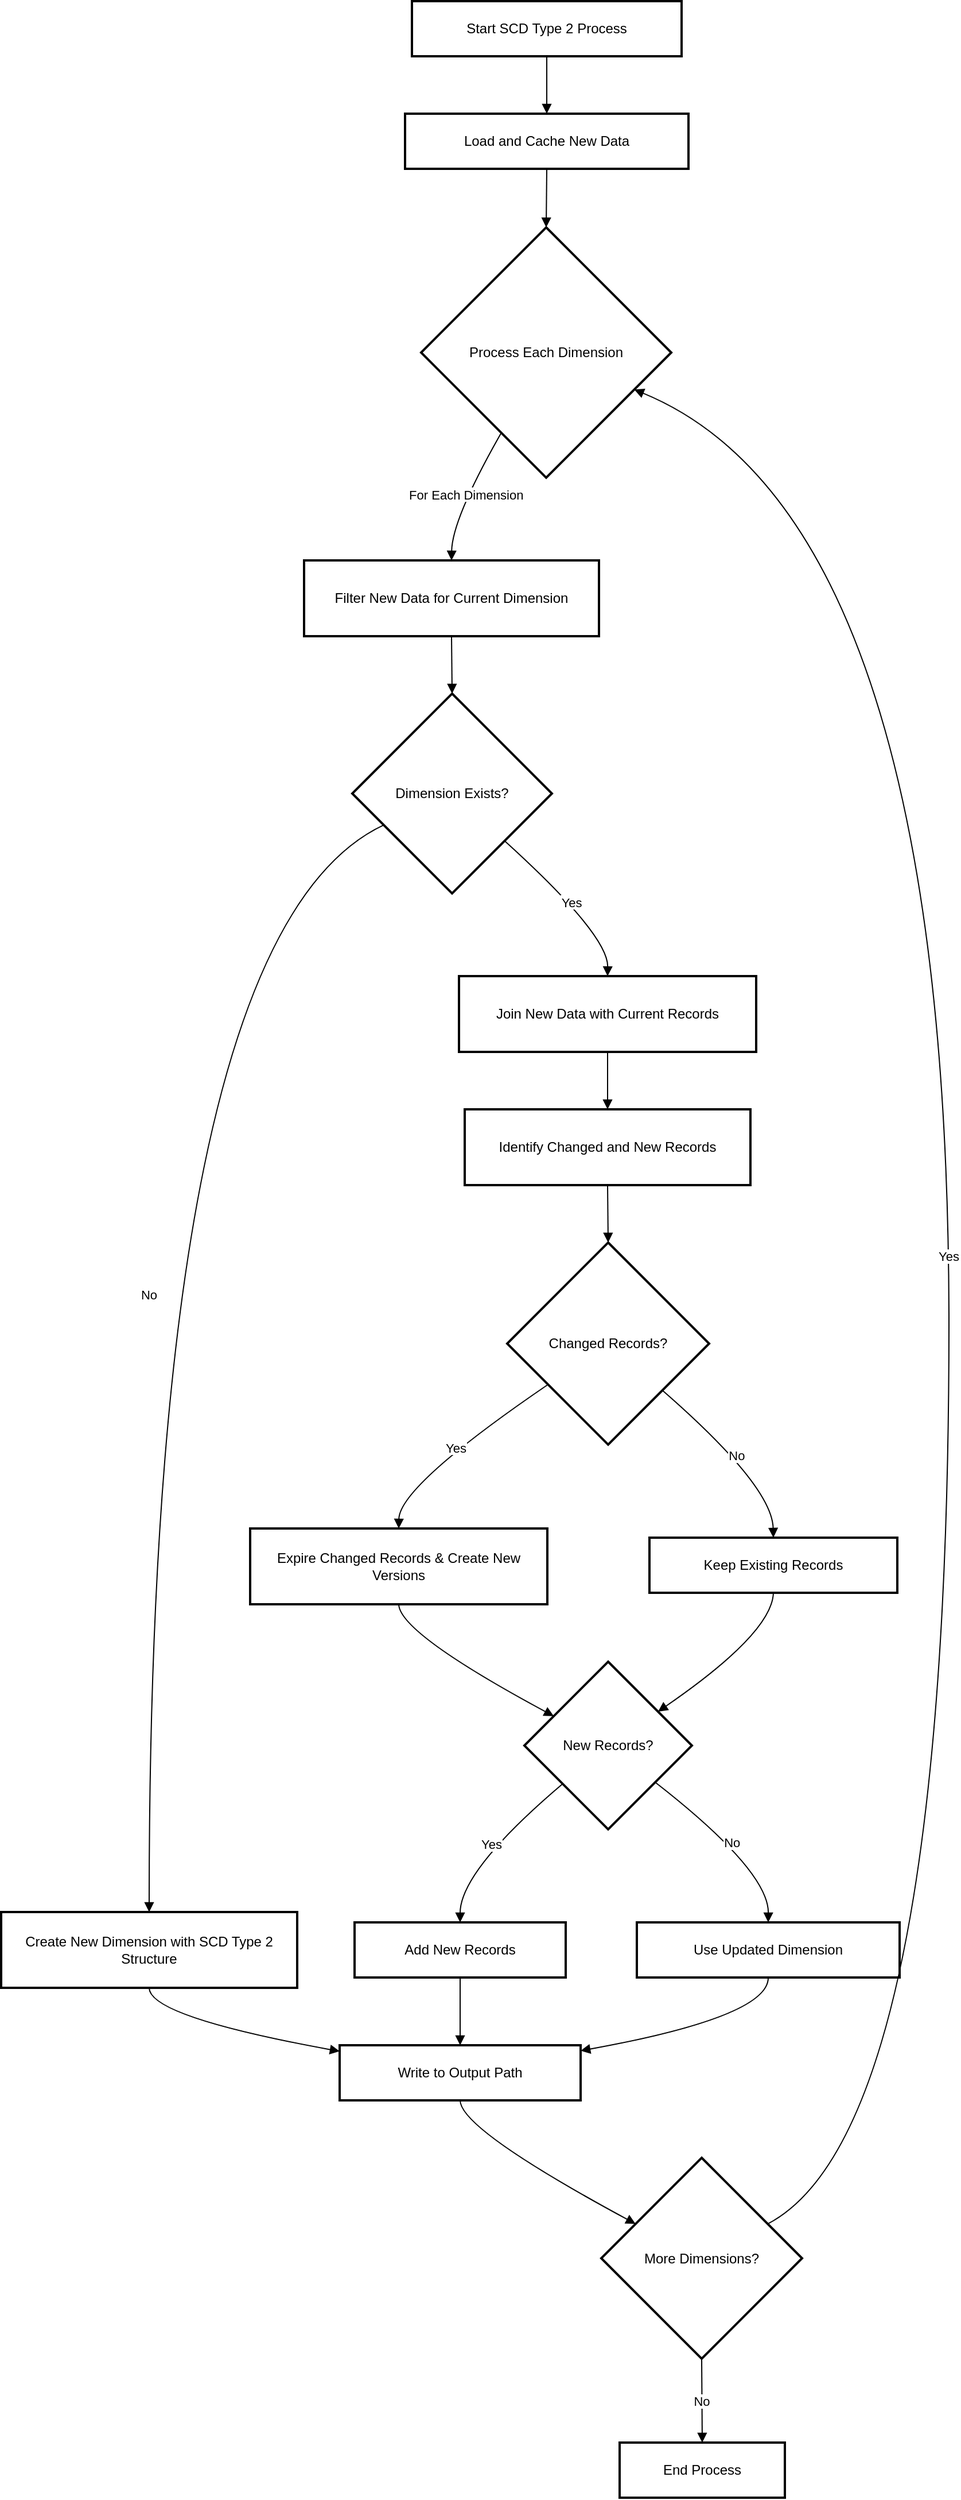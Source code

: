 <mxfile version="25.0.2">
  <diagram name="Page-1" id="wNcMuca9kNsyZNPi4Zpo">
    <mxGraphModel dx="1290" dy="621" grid="1" gridSize="10" guides="1" tooltips="1" connect="1" arrows="1" fold="1" page="1" pageScale="1" pageWidth="850" pageHeight="1100" math="0" shadow="0">
      <root>
        <mxCell id="0" />
        <mxCell id="1" parent="0" />
        <mxCell id="67M6qlhTAgJq65YPq9nf-1" value="Start SCD Type 2 Process" style="whiteSpace=wrap;strokeWidth=2;" vertex="1" parent="1">
          <mxGeometry x="378" y="20" width="235" height="48" as="geometry" />
        </mxCell>
        <mxCell id="67M6qlhTAgJq65YPq9nf-2" value="Load and Cache New Data" style="whiteSpace=wrap;strokeWidth=2;" vertex="1" parent="1">
          <mxGeometry x="372" y="118" width="247" height="48" as="geometry" />
        </mxCell>
        <mxCell id="67M6qlhTAgJq65YPq9nf-3" value="Process Each Dimension" style="rhombus;strokeWidth=2;whiteSpace=wrap;" vertex="1" parent="1">
          <mxGeometry x="386" y="217" width="218" height="218" as="geometry" />
        </mxCell>
        <mxCell id="67M6qlhTAgJq65YPq9nf-4" value="Filter New Data for Current Dimension" style="whiteSpace=wrap;strokeWidth=2;" vertex="1" parent="1">
          <mxGeometry x="284" y="507" width="257" height="66" as="geometry" />
        </mxCell>
        <mxCell id="67M6qlhTAgJq65YPq9nf-5" value="Dimension Exists?" style="rhombus;strokeWidth=2;whiteSpace=wrap;" vertex="1" parent="1">
          <mxGeometry x="326" y="623" width="174" height="174" as="geometry" />
        </mxCell>
        <mxCell id="67M6qlhTAgJq65YPq9nf-6" value="Create New Dimension with SCD Type 2 Structure" style="whiteSpace=wrap;strokeWidth=2;" vertex="1" parent="1">
          <mxGeometry x="20" y="1684" width="258" height="66" as="geometry" />
        </mxCell>
        <mxCell id="67M6qlhTAgJq65YPq9nf-7" value="Write to Output Path" style="whiteSpace=wrap;strokeWidth=2;" vertex="1" parent="1">
          <mxGeometry x="315" y="1800" width="210" height="48" as="geometry" />
        </mxCell>
        <mxCell id="67M6qlhTAgJq65YPq9nf-8" value="Join New Data with Current Records" style="whiteSpace=wrap;strokeWidth=2;" vertex="1" parent="1">
          <mxGeometry x="419" y="869" width="259" height="66" as="geometry" />
        </mxCell>
        <mxCell id="67M6qlhTAgJq65YPq9nf-9" value="Identify Changed and New Records" style="whiteSpace=wrap;strokeWidth=2;" vertex="1" parent="1">
          <mxGeometry x="424" y="985" width="249" height="66" as="geometry" />
        </mxCell>
        <mxCell id="67M6qlhTAgJq65YPq9nf-10" value="Changed Records?" style="rhombus;strokeWidth=2;whiteSpace=wrap;" vertex="1" parent="1">
          <mxGeometry x="461" y="1101" width="176" height="176" as="geometry" />
        </mxCell>
        <mxCell id="67M6qlhTAgJq65YPq9nf-11" value="Expire Changed Records &amp; Create New Versions" style="whiteSpace=wrap;strokeWidth=2;" vertex="1" parent="1">
          <mxGeometry x="237" y="1350" width="259" height="66" as="geometry" />
        </mxCell>
        <mxCell id="67M6qlhTAgJq65YPq9nf-12" value="Keep Existing Records" style="whiteSpace=wrap;strokeWidth=2;" vertex="1" parent="1">
          <mxGeometry x="585" y="1358" width="216" height="48" as="geometry" />
        </mxCell>
        <mxCell id="67M6qlhTAgJq65YPq9nf-13" value="New Records?" style="rhombus;strokeWidth=2;whiteSpace=wrap;" vertex="1" parent="1">
          <mxGeometry x="476" y="1466" width="146" height="146" as="geometry" />
        </mxCell>
        <mxCell id="67M6qlhTAgJq65YPq9nf-14" value="Add New Records" style="whiteSpace=wrap;strokeWidth=2;" vertex="1" parent="1">
          <mxGeometry x="328" y="1693" width="184" height="48" as="geometry" />
        </mxCell>
        <mxCell id="67M6qlhTAgJq65YPq9nf-15" value="Use Updated Dimension" style="whiteSpace=wrap;strokeWidth=2;" vertex="1" parent="1">
          <mxGeometry x="574" y="1693" width="229" height="48" as="geometry" />
        </mxCell>
        <mxCell id="67M6qlhTAgJq65YPq9nf-16" value="More Dimensions?" style="rhombus;strokeWidth=2;whiteSpace=wrap;" vertex="1" parent="1">
          <mxGeometry x="543" y="1898" width="175" height="175" as="geometry" />
        </mxCell>
        <mxCell id="67M6qlhTAgJq65YPq9nf-17" value="End Process" style="whiteSpace=wrap;strokeWidth=2;" vertex="1" parent="1">
          <mxGeometry x="559" y="2146" width="144" height="48" as="geometry" />
        </mxCell>
        <mxCell id="67M6qlhTAgJq65YPq9nf-18" value="" style="curved=1;startArrow=none;endArrow=block;exitX=0.5;exitY=1.01;entryX=0.5;entryY=0.01;rounded=0;" edge="1" parent="1" source="67M6qlhTAgJq65YPq9nf-1" target="67M6qlhTAgJq65YPq9nf-2">
          <mxGeometry relative="1" as="geometry">
            <Array as="points" />
          </mxGeometry>
        </mxCell>
        <mxCell id="67M6qlhTAgJq65YPq9nf-19" value="" style="curved=1;startArrow=none;endArrow=block;exitX=0.5;exitY=1.02;entryX=0.5;entryY=0;rounded=0;" edge="1" parent="1" source="67M6qlhTAgJq65YPq9nf-2" target="67M6qlhTAgJq65YPq9nf-3">
          <mxGeometry relative="1" as="geometry">
            <Array as="points" />
          </mxGeometry>
        </mxCell>
        <mxCell id="67M6qlhTAgJq65YPq9nf-20" value="For Each Dimension" style="curved=1;startArrow=none;endArrow=block;exitX=0.22;exitY=1;entryX=0.5;entryY=0;rounded=0;" edge="1" parent="1" source="67M6qlhTAgJq65YPq9nf-3" target="67M6qlhTAgJq65YPq9nf-4">
          <mxGeometry relative="1" as="geometry">
            <Array as="points">
              <mxPoint x="413" y="471" />
            </Array>
          </mxGeometry>
        </mxCell>
        <mxCell id="67M6qlhTAgJq65YPq9nf-21" value="" style="curved=1;startArrow=none;endArrow=block;exitX=0.5;exitY=1;entryX=0.5;entryY=0;rounded=0;" edge="1" parent="1" source="67M6qlhTAgJq65YPq9nf-4" target="67M6qlhTAgJq65YPq9nf-5">
          <mxGeometry relative="1" as="geometry">
            <Array as="points" />
          </mxGeometry>
        </mxCell>
        <mxCell id="67M6qlhTAgJq65YPq9nf-22" value="No" style="curved=1;startArrow=none;endArrow=block;exitX=0;exitY=0.73;entryX=0.5;entryY=0;rounded=0;" edge="1" parent="1" source="67M6qlhTAgJq65YPq9nf-5" target="67M6qlhTAgJq65YPq9nf-6">
          <mxGeometry relative="1" as="geometry">
            <Array as="points">
              <mxPoint x="149" y="833" />
            </Array>
          </mxGeometry>
        </mxCell>
        <mxCell id="67M6qlhTAgJq65YPq9nf-23" value="" style="curved=1;startArrow=none;endArrow=block;exitX=0.5;exitY=1;entryX=0;entryY=0.11;rounded=0;" edge="1" parent="1" source="67M6qlhTAgJq65YPq9nf-6" target="67M6qlhTAgJq65YPq9nf-7">
          <mxGeometry relative="1" as="geometry">
            <Array as="points">
              <mxPoint x="149" y="1775" />
            </Array>
          </mxGeometry>
        </mxCell>
        <mxCell id="67M6qlhTAgJq65YPq9nf-24" value="Yes" style="curved=1;startArrow=none;endArrow=block;exitX=1;exitY=0.95;entryX=0.5;entryY=0;rounded=0;" edge="1" parent="1" source="67M6qlhTAgJq65YPq9nf-5" target="67M6qlhTAgJq65YPq9nf-8">
          <mxGeometry relative="1" as="geometry">
            <Array as="points">
              <mxPoint x="549" y="833" />
            </Array>
          </mxGeometry>
        </mxCell>
        <mxCell id="67M6qlhTAgJq65YPq9nf-25" value="" style="curved=1;startArrow=none;endArrow=block;exitX=0.5;exitY=1;entryX=0.5;entryY=0;rounded=0;" edge="1" parent="1" source="67M6qlhTAgJq65YPq9nf-8" target="67M6qlhTAgJq65YPq9nf-9">
          <mxGeometry relative="1" as="geometry">
            <Array as="points" />
          </mxGeometry>
        </mxCell>
        <mxCell id="67M6qlhTAgJq65YPq9nf-26" value="" style="curved=1;startArrow=none;endArrow=block;exitX=0.5;exitY=1;entryX=0.5;entryY=0;rounded=0;" edge="1" parent="1" source="67M6qlhTAgJq65YPq9nf-9" target="67M6qlhTAgJq65YPq9nf-10">
          <mxGeometry relative="1" as="geometry">
            <Array as="points" />
          </mxGeometry>
        </mxCell>
        <mxCell id="67M6qlhTAgJq65YPq9nf-27" value="Yes" style="curved=1;startArrow=none;endArrow=block;exitX=0;exitY=0.84;entryX=0.5;entryY=-0.01;rounded=0;" edge="1" parent="1" source="67M6qlhTAgJq65YPq9nf-10" target="67M6qlhTAgJq65YPq9nf-11">
          <mxGeometry relative="1" as="geometry">
            <Array as="points">
              <mxPoint x="367" y="1313" />
            </Array>
          </mxGeometry>
        </mxCell>
        <mxCell id="67M6qlhTAgJq65YPq9nf-28" value="No" style="curved=1;startArrow=none;endArrow=block;exitX=1;exitY=0.93;entryX=0.5;entryY=0.01;rounded=0;" edge="1" parent="1" source="67M6qlhTAgJq65YPq9nf-10" target="67M6qlhTAgJq65YPq9nf-12">
          <mxGeometry relative="1" as="geometry">
            <Array as="points">
              <mxPoint x="692" y="1313" />
            </Array>
          </mxGeometry>
        </mxCell>
        <mxCell id="67M6qlhTAgJq65YPq9nf-29" value="" style="curved=1;startArrow=none;endArrow=block;exitX=0.5;exitY=0.99;entryX=0;entryY=0.23;rounded=0;" edge="1" parent="1" source="67M6qlhTAgJq65YPq9nf-11" target="67M6qlhTAgJq65YPq9nf-13">
          <mxGeometry relative="1" as="geometry">
            <Array as="points">
              <mxPoint x="367" y="1441" />
            </Array>
          </mxGeometry>
        </mxCell>
        <mxCell id="67M6qlhTAgJq65YPq9nf-30" value="" style="curved=1;startArrow=none;endArrow=block;exitX=0.5;exitY=1.02;entryX=1;entryY=0.16;rounded=0;" edge="1" parent="1" source="67M6qlhTAgJq65YPq9nf-12" target="67M6qlhTAgJq65YPq9nf-13">
          <mxGeometry relative="1" as="geometry">
            <Array as="points">
              <mxPoint x="692" y="1441" />
            </Array>
          </mxGeometry>
        </mxCell>
        <mxCell id="67M6qlhTAgJq65YPq9nf-31" value="Yes" style="curved=1;startArrow=none;endArrow=block;exitX=0;exitY=0.92;entryX=0.5;entryY=0;rounded=0;" edge="1" parent="1" source="67M6qlhTAgJq65YPq9nf-13" target="67M6qlhTAgJq65YPq9nf-14">
          <mxGeometry relative="1" as="geometry">
            <Array as="points">
              <mxPoint x="420" y="1648" />
            </Array>
          </mxGeometry>
        </mxCell>
        <mxCell id="67M6qlhTAgJq65YPq9nf-32" value="No" style="curved=1;startArrow=none;endArrow=block;exitX=1;exitY=0.89;entryX=0.5;entryY=0;rounded=0;" edge="1" parent="1" source="67M6qlhTAgJq65YPq9nf-13" target="67M6qlhTAgJq65YPq9nf-15">
          <mxGeometry relative="1" as="geometry">
            <Array as="points">
              <mxPoint x="689" y="1648" />
            </Array>
          </mxGeometry>
        </mxCell>
        <mxCell id="67M6qlhTAgJq65YPq9nf-33" value="" style="curved=1;startArrow=none;endArrow=block;exitX=0.5;exitY=1;entryX=0.5;entryY=0;rounded=0;" edge="1" parent="1" source="67M6qlhTAgJq65YPq9nf-14" target="67M6qlhTAgJq65YPq9nf-7">
          <mxGeometry relative="1" as="geometry">
            <Array as="points" />
          </mxGeometry>
        </mxCell>
        <mxCell id="67M6qlhTAgJq65YPq9nf-34" value="" style="curved=1;startArrow=none;endArrow=block;exitX=0.5;exitY=1;entryX=1;entryY=0.1;rounded=0;" edge="1" parent="1" source="67M6qlhTAgJq65YPq9nf-15" target="67M6qlhTAgJq65YPq9nf-7">
          <mxGeometry relative="1" as="geometry">
            <Array as="points">
              <mxPoint x="689" y="1775" />
            </Array>
          </mxGeometry>
        </mxCell>
        <mxCell id="67M6qlhTAgJq65YPq9nf-35" value="" style="curved=1;startArrow=none;endArrow=block;exitX=0.5;exitY=1.01;entryX=0;entryY=0.24;rounded=0;" edge="1" parent="1" source="67M6qlhTAgJq65YPq9nf-7" target="67M6qlhTAgJq65YPq9nf-16">
          <mxGeometry relative="1" as="geometry">
            <Array as="points">
              <mxPoint x="420" y="1873" />
            </Array>
          </mxGeometry>
        </mxCell>
        <mxCell id="67M6qlhTAgJq65YPq9nf-36" value="Yes" style="curved=1;startArrow=none;endArrow=block;exitX=1;exitY=0.24;entryX=1;entryY=0.71;rounded=0;" edge="1" parent="1" source="67M6qlhTAgJq65YPq9nf-16" target="67M6qlhTAgJq65YPq9nf-3">
          <mxGeometry relative="1" as="geometry">
            <Array as="points">
              <mxPoint x="846" y="1873" />
              <mxPoint x="846" y="471" />
            </Array>
          </mxGeometry>
        </mxCell>
        <mxCell id="67M6qlhTAgJq65YPq9nf-37" value="No" style="curved=1;startArrow=none;endArrow=block;exitX=0.5;exitY=1;entryX=0.5;entryY=0;rounded=0;" edge="1" parent="1" source="67M6qlhTAgJq65YPq9nf-16" target="67M6qlhTAgJq65YPq9nf-17">
          <mxGeometry relative="1" as="geometry">
            <Array as="points" />
          </mxGeometry>
        </mxCell>
      </root>
    </mxGraphModel>
  </diagram>
</mxfile>
